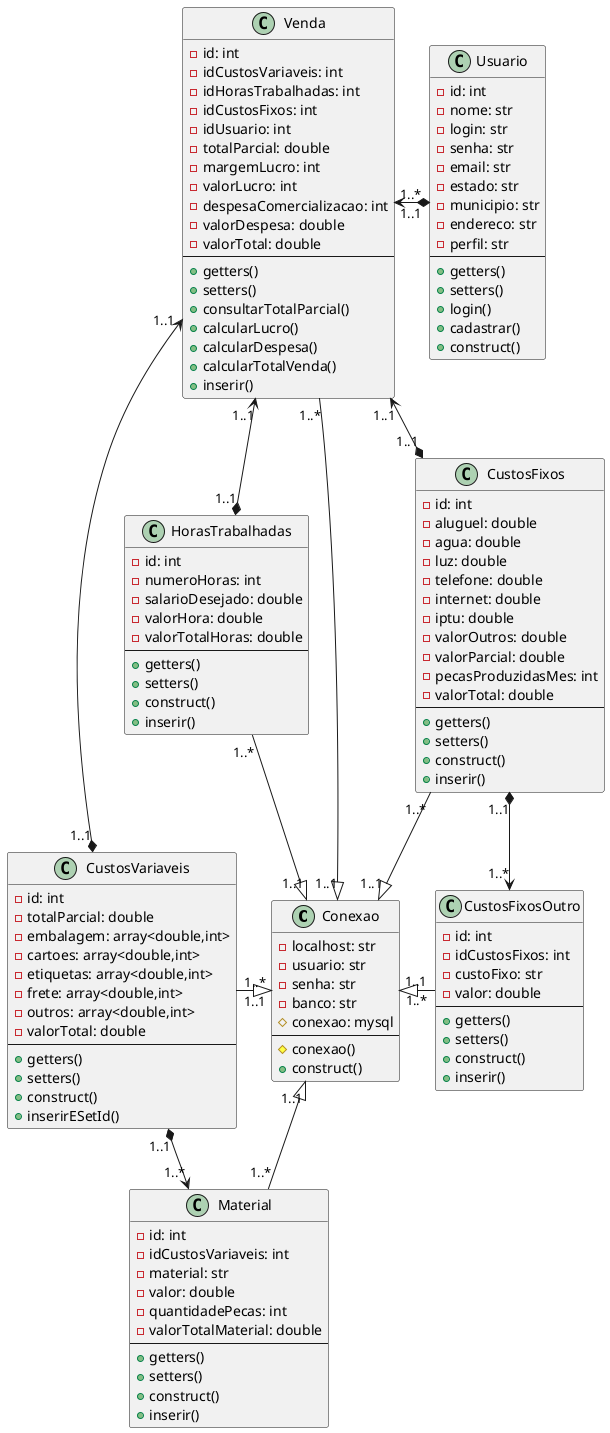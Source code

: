 @startuml Diagrama de class Três

class Conexao {
    -localhost: str
    -usuario: str
    -senha: str
    -banco: str
    #conexao: mysql
    --
    #conexao()
    +construct()
}

class HorasTrabalhadas{
    -id: int
    -numeroHoras: int
    -salarioDesejado: double
    -valorHora: double
    -valorTotalHoras: double
    --
    +getters()
    +setters()
    +construct()
    +inserir()
}

class CustosVariaveis {
    -id: int
    -totalParcial: double
    -embalagem: array<double,int>
    -cartoes: array<double,int>
    -etiquetas: array<double,int>
    -frete: array<double,int>
    -outros: array<double,int>
    -valorTotal: double
    --
    +getters()
    +setters()
    +construct()
    +inserirESetId()
}

class CustosFixos {
    -id: int
    -aluguel: double
    -agua: double
    -luz: double
    -telefone: double
    -internet: double
    -iptu: double
    -valorOutros: double
    -valorParcial: double
    -pecasProduzidasMes: int
    -valorTotal: double
    --
    +getters()
    +setters()
    +construct()
    +inserir()
}

class CustosFixosOutro{
    -id: int
    -idCustosFixos: int
    -custoFixo: str
    -valor: double
    --
    +getters()
    +setters()
    +construct()
    +inserir()
}

class Material {
    -id: int
    -idCustosVariaveis: int
    -material: str
    -valor: double
    -quantidadePecas: int
    -valorTotalMaterial: double
    --
    +getters()
    +setters()
    +construct()
    +inserir()
}

class Venda {
    -id: int
    -idCustosVariaveis: int
    -idHorasTrabalhadas: int
    -idCustosFixos: int
    -idUsuario: int
    -totalParcial: double
    -margemLucro: int
    -valorLucro: int
    -despesaComercializacao: int
    -valorDespesa: double
    -valorTotal: double
    --
    +getters()
    +setters()
    +consultarTotalParcial()
    +calcularLucro()
    +calcularDespesa()
    +calcularTotalVenda()
    +inserir()
}

class Usuario {
    -id: int
    -nome: str
    -login: str
    -senha: str
    -email: str
    -estado: str
    -municipio: str
    -endereco: str
    -perfil: str
    --
    +getters()
    +setters()
    +login()
    +cadastrar()
    +construct()
}

Conexao "1..1" <|-up- "1..*" CustosFixos
Conexao "1..1" <|-left- "1..*" HorasTrabalhadas
Conexao "1..1" <|-left- "1..*" CustosVariaveis
Conexao "1..1" <|-left- "1..*" Venda
Conexao "1..1" <|-- "1..*" Material
Conexao "1..1" <|-Right- "1..*" CustosFixosOutro
CustosFixos "1..1" *--> "1..*" CustosFixosOutro
CustosVariaveis "1..1" *--> "1..*" Material
Venda "1..1" <--* "1..1" CustosVariaveis
Venda "1..1" <--* "1..1" HorasTrabalhadas
Venda "1..1" <--* "1..1" CustosFixos
Usuario "1..1" *-left-> "1..*" Venda

@enduml